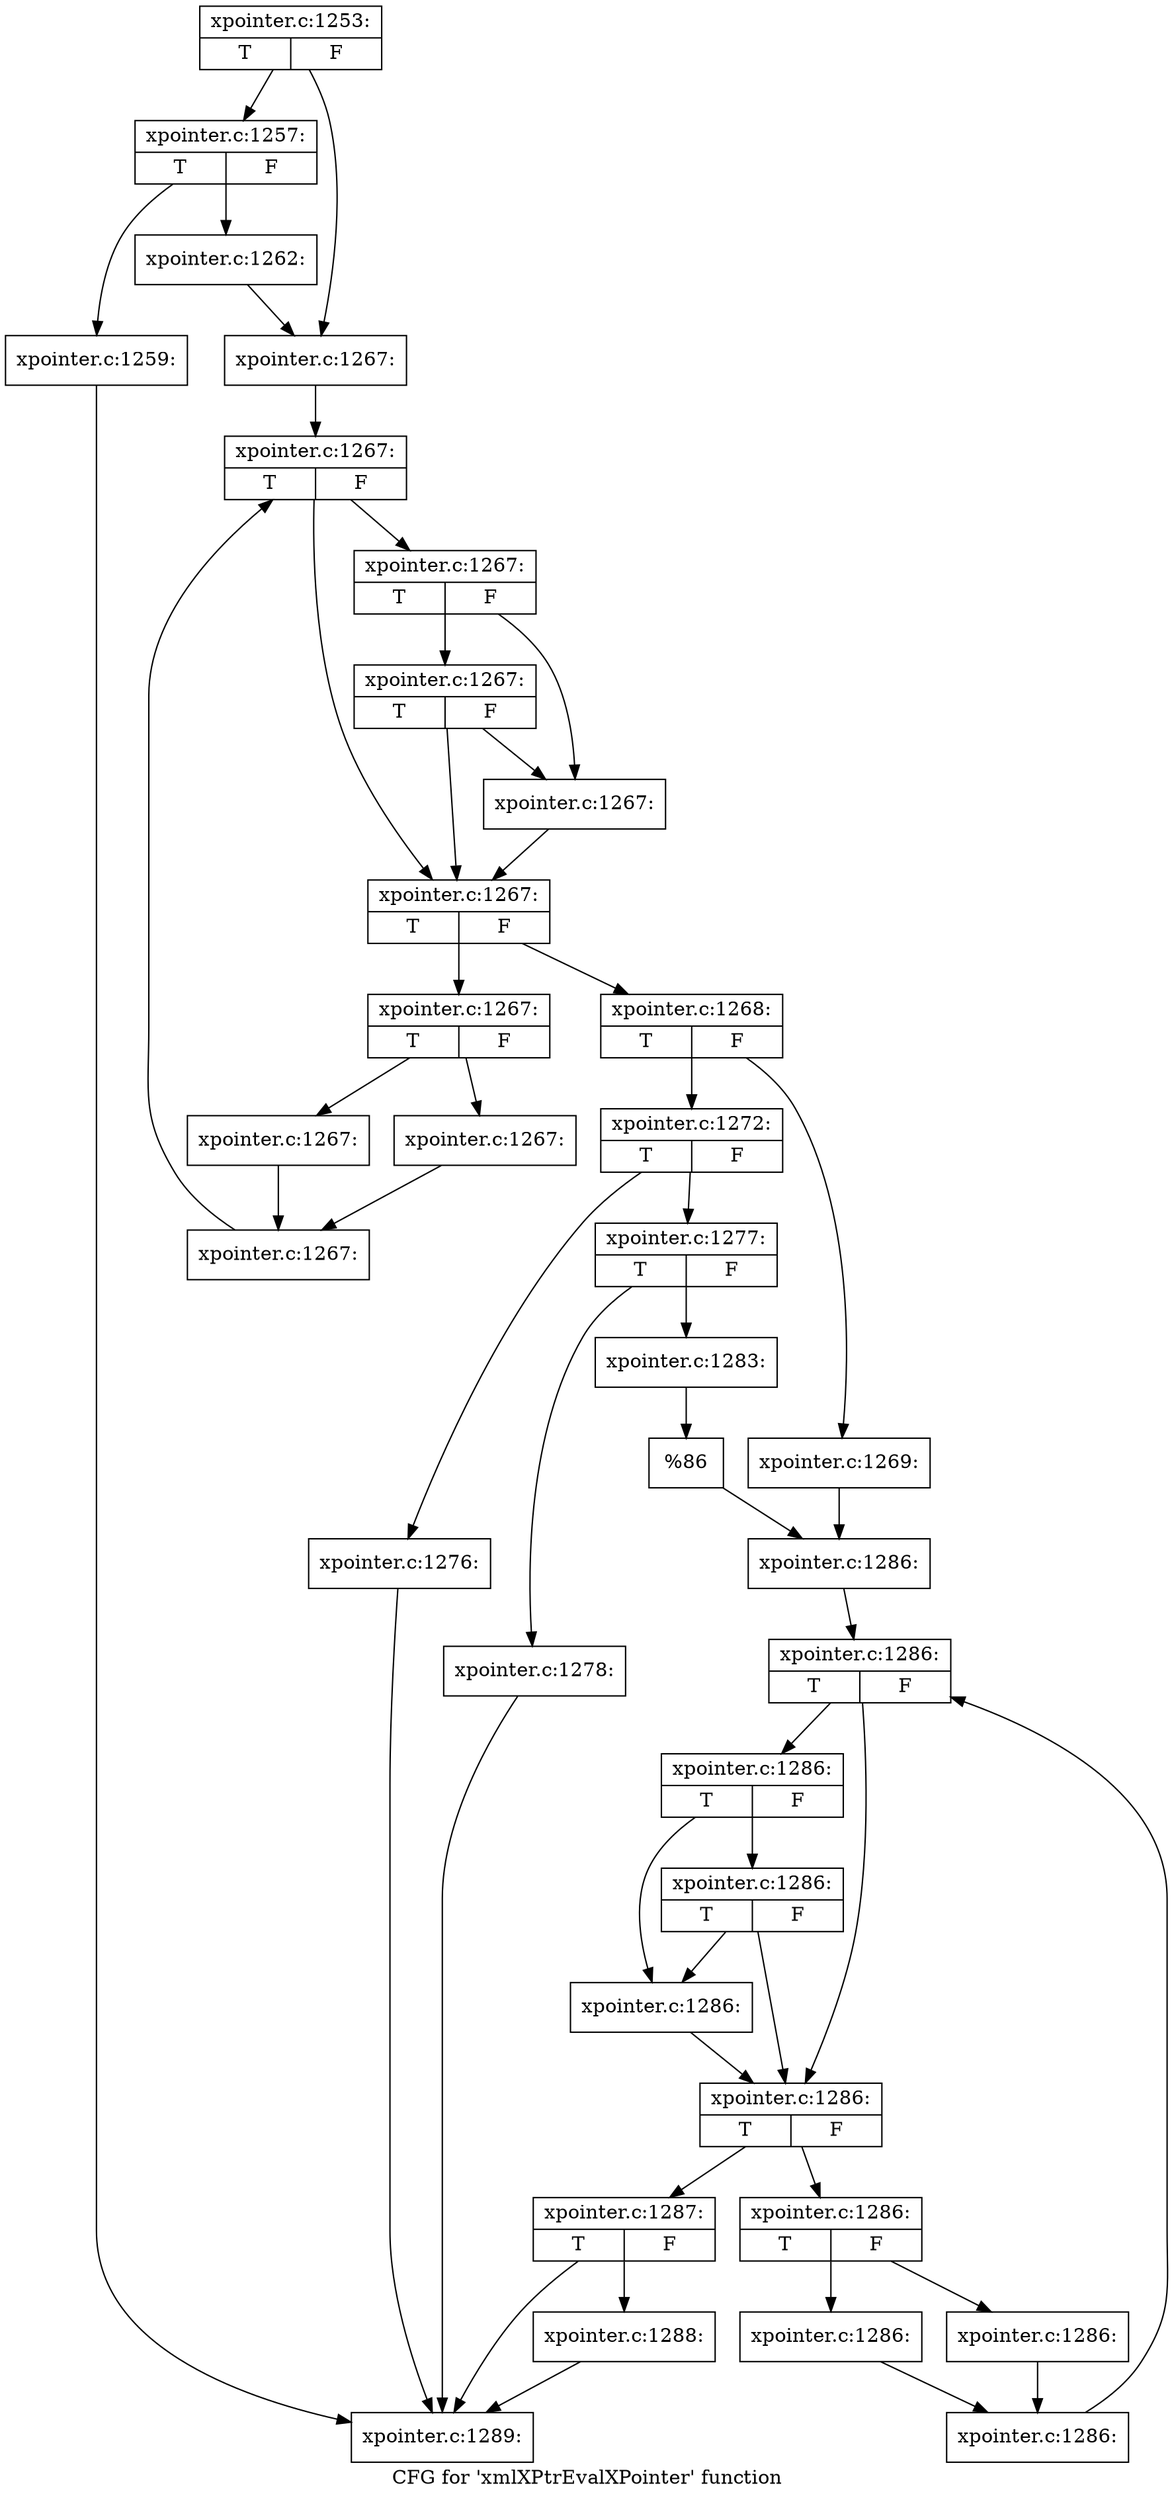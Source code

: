digraph "CFG for 'xmlXPtrEvalXPointer' function" {
	label="CFG for 'xmlXPtrEvalXPointer' function";

	Node0x51d3750 [shape=record,label="{xpointer.c:1253:|{<s0>T|<s1>F}}"];
	Node0x51d3750 -> Node0x51cf5c0;
	Node0x51d3750 -> Node0x51cf610;
	Node0x51cf5c0 [shape=record,label="{xpointer.c:1257:|{<s0>T|<s1>F}}"];
	Node0x51cf5c0 -> Node0x51223a0;
	Node0x51cf5c0 -> Node0x51223f0;
	Node0x51223a0 [shape=record,label="{xpointer.c:1259:}"];
	Node0x51223a0 -> Node0x51de7d0;
	Node0x51223f0 [shape=record,label="{xpointer.c:1262:}"];
	Node0x51223f0 -> Node0x51cf610;
	Node0x51cf610 [shape=record,label="{xpointer.c:1267:}"];
	Node0x51cf610 -> Node0x5123590;
	Node0x5123590 [shape=record,label="{xpointer.c:1267:|{<s0>T|<s1>F}}"];
	Node0x5123590 -> Node0x51d76a0;
	Node0x5123590 -> Node0x51d7740;
	Node0x51d7740 [shape=record,label="{xpointer.c:1267:|{<s0>T|<s1>F}}"];
	Node0x51d7740 -> Node0x51d7aa0;
	Node0x51d7740 -> Node0x51d76f0;
	Node0x51d7aa0 [shape=record,label="{xpointer.c:1267:|{<s0>T|<s1>F}}"];
	Node0x51d7aa0 -> Node0x51d76a0;
	Node0x51d7aa0 -> Node0x51d76f0;
	Node0x51d76f0 [shape=record,label="{xpointer.c:1267:}"];
	Node0x51d76f0 -> Node0x51d76a0;
	Node0x51d76a0 [shape=record,label="{xpointer.c:1267:|{<s0>T|<s1>F}}"];
	Node0x51d76a0 -> Node0x51d80d0;
	Node0x51d76a0 -> Node0x5123700;
	Node0x51d80d0 [shape=record,label="{xpointer.c:1267:|{<s0>T|<s1>F}}"];
	Node0x51d80d0 -> Node0x51d8580;
	Node0x51d80d0 -> Node0x51d85d0;
	Node0x51d8580 [shape=record,label="{xpointer.c:1267:}"];
	Node0x51d8580 -> Node0x51d8620;
	Node0x51d85d0 [shape=record,label="{xpointer.c:1267:}"];
	Node0x51d85d0 -> Node0x51d8620;
	Node0x51d8620 [shape=record,label="{xpointer.c:1267:}"];
	Node0x51d8620 -> Node0x5123590;
	Node0x5123700 [shape=record,label="{xpointer.c:1268:|{<s0>T|<s1>F}}"];
	Node0x5123700 -> Node0x51d8f80;
	Node0x5123700 -> Node0x51d9020;
	Node0x51d8f80 [shape=record,label="{xpointer.c:1269:}"];
	Node0x51d8f80 -> Node0x51d8fd0;
	Node0x51d9020 [shape=record,label="{xpointer.c:1272:|{<s0>T|<s1>F}}"];
	Node0x51d9020 -> Node0x51db970;
	Node0x51d9020 -> Node0x508cd40;
	Node0x51db970 [shape=record,label="{xpointer.c:1276:}"];
	Node0x51db970 -> Node0x51de7d0;
	Node0x508cd40 [shape=record,label="{xpointer.c:1277:|{<s0>T|<s1>F}}"];
	Node0x508cd40 -> Node0x51d9d00;
	Node0x508cd40 -> Node0x51dc020;
	Node0x51d9d00 [shape=record,label="{xpointer.c:1278:}"];
	Node0x51d9d00 -> Node0x51de7d0;
	Node0x51dc020 [shape=record,label="{xpointer.c:1283:}"];
	Node0x51dc020 -> Node0x51dbfd0;
	Node0x51dbfd0 [shape=record,label="{%86}"];
	Node0x51dbfd0 -> Node0x51d8fd0;
	Node0x51d8fd0 [shape=record,label="{xpointer.c:1286:}"];
	Node0x51d8fd0 -> Node0x51dcd40;
	Node0x51dcd40 [shape=record,label="{xpointer.c:1286:|{<s0>T|<s1>F}}"];
	Node0x51dcd40 -> Node0x51dcf40;
	Node0x51dcd40 -> Node0x51dcfe0;
	Node0x51dcfe0 [shape=record,label="{xpointer.c:1286:|{<s0>T|<s1>F}}"];
	Node0x51dcfe0 -> Node0x51dd340;
	Node0x51dcfe0 -> Node0x51dcf90;
	Node0x51dd340 [shape=record,label="{xpointer.c:1286:|{<s0>T|<s1>F}}"];
	Node0x51dd340 -> Node0x51dcf40;
	Node0x51dd340 -> Node0x51dcf90;
	Node0x51dcf90 [shape=record,label="{xpointer.c:1286:}"];
	Node0x51dcf90 -> Node0x51dcf40;
	Node0x51dcf40 [shape=record,label="{xpointer.c:1286:|{<s0>T|<s1>F}}"];
	Node0x51dcf40 -> Node0x51dd970;
	Node0x51dcf40 -> Node0x51dcef0;
	Node0x51dd970 [shape=record,label="{xpointer.c:1286:|{<s0>T|<s1>F}}"];
	Node0x51dd970 -> Node0x51dde20;
	Node0x51dd970 -> Node0x51dde70;
	Node0x51dde20 [shape=record,label="{xpointer.c:1286:}"];
	Node0x51dde20 -> Node0x51ddec0;
	Node0x51dde70 [shape=record,label="{xpointer.c:1286:}"];
	Node0x51dde70 -> Node0x51ddec0;
	Node0x51ddec0 [shape=record,label="{xpointer.c:1286:}"];
	Node0x51ddec0 -> Node0x51dcd40;
	Node0x51dcef0 [shape=record,label="{xpointer.c:1287:|{<s0>T|<s1>F}}"];
	Node0x51dcef0 -> Node0x51de780;
	Node0x51dcef0 -> Node0x51de7d0;
	Node0x51de780 [shape=record,label="{xpointer.c:1288:}"];
	Node0x51de780 -> Node0x51de7d0;
	Node0x51de7d0 [shape=record,label="{xpointer.c:1289:}"];
}
